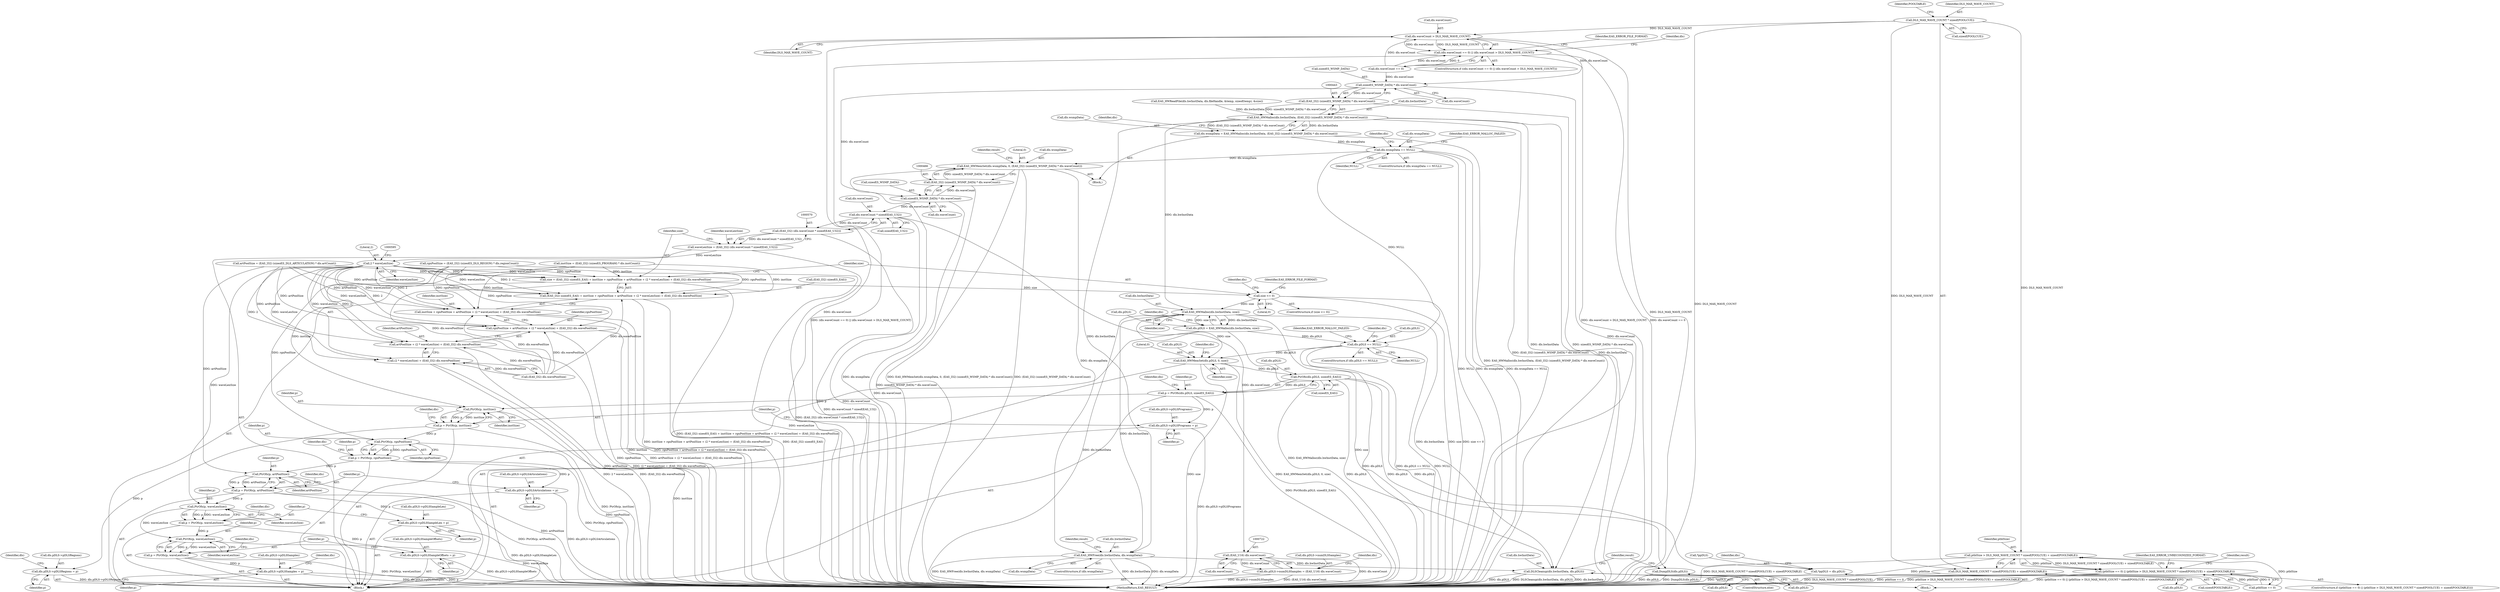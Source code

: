 digraph "0_Android_cadfb7a3c96d4fef06656cf37143e1b3e62cae86@API" {
"1000395" [label="(Call,DLS_MAX_WAVE_COUNT * sizeof(POOLCUE))"];
"1000392" [label="(Call,ptblSize > DLS_MAX_WAVE_COUNT * sizeof(POOLCUE) + sizeof(POOLTABLE))"];
"1000388" [label="(Call,(ptblSize == 0) || (ptblSize > DLS_MAX_WAVE_COUNT * sizeof(POOLCUE) + sizeof(POOLTABLE)))"];
"1000394" [label="(Call,DLS_MAX_WAVE_COUNT * sizeof(POOLCUE) + sizeof(POOLTABLE))"];
"1000425" [label="(Call,dls.waveCount > DLS_MAX_WAVE_COUNT)"];
"1000419" [label="(Call,(dls.waveCount == 0) || (dls.waveCount > DLS_MAX_WAVE_COUNT))"];
"1000444" [label="(Call,sizeof(S_WSMP_DATA) * dls.waveCount)"];
"1000442" [label="(Call,(EAS_I32) (sizeof(S_WSMP_DATA) * dls.waveCount))"];
"1000438" [label="(Call,EAS_HWMalloc(dls.hwInstData, (EAS_I32) (sizeof(S_WSMP_DATA) * dls.waveCount)))"];
"1000434" [label="(Call,dls.wsmpData = EAS_HWMalloc(dls.hwInstData, (EAS_I32) (sizeof(S_WSMP_DATA) * dls.waveCount)))"];
"1000451" [label="(Call,dls.wsmpData == NULL)"];
"1000460" [label="(Call,EAS_HWMemSet(dls.wsmpData, 0, (EAS_I32) (sizeof(S_WSMP_DATA) * dls.waveCount)))"];
"1000805" [label="(Call,EAS_HWFree(dls.hwInstData, dls.wsmpData))"];
"1000828" [label="(Call,DLSCleanup(dls.hwInstData, dls.pDLS))"];
"1000616" [label="(Call,dls.pDLS == NULL)"];
"1000625" [label="(Call,EAS_HWMemSet(dls.pDLS, 0, size))"];
"1000640" [label="(Call,PtrOfs(dls.pDLS, sizeof(S_EAS)))"];
"1000638" [label="(Call,p = PtrOfs(dls.pDLS, sizeof(S_EAS)))"];
"1000657" [label="(Call,dls.pDLS->pDLSPrograms = p)"];
"1000666" [label="(Call,PtrOfs(p, instSize))"];
"1000664" [label="(Call,p = PtrOfs(p, instSize))"];
"1000669" [label="(Call,dls.pDLS->pDLSRegions = p)"];
"1000689" [label="(Call,PtrOfs(p, rgnPoolSize))"];
"1000687" [label="(Call,p = PtrOfs(p, rgnPoolSize))"];
"1000703" [label="(Call,dls.pDLS->pDLSArticulations = p)"];
"1000712" [label="(Call,PtrOfs(p, artPoolSize))"];
"1000710" [label="(Call,p = PtrOfs(p, artPoolSize))"];
"1000726" [label="(Call,dls.pDLS->pDLSSampleLen = p)"];
"1000735" [label="(Call,PtrOfs(p, waveLenSize))"];
"1000733" [label="(Call,p = PtrOfs(p, waveLenSize))"];
"1000738" [label="(Call,dls.pDLS->pDLSSampleOffsets = p)"];
"1000747" [label="(Call,PtrOfs(p, waveLenSize))"];
"1000745" [label="(Call,p = PtrOfs(p, waveLenSize))"];
"1000750" [label="(Call,dls.pDLS->pDLSSamples = p)"];
"1000817" [label="(Call,*ppDLS = dls.pDLS)"];
"1000823" [label="(Call,DumpDLS(dls.pDLS))"];
"1000610" [label="(Call,EAS_HWMalloc(dls.hwInstData, size))"];
"1000606" [label="(Call,dls.pDLS = EAS_HWMalloc(dls.hwInstData, size))"];
"1000467" [label="(Call,sizeof(S_WSMP_DATA) * dls.waveCount)"];
"1000465" [label="(Call,(EAS_I32) (sizeof(S_WSMP_DATA) * dls.waveCount))"];
"1000571" [label="(Call,dls.waveCount * sizeof(EAS_U32))"];
"1000569" [label="(Call,(EAS_I32) (dls.waveCount * sizeof(EAS_U32)))"];
"1000567" [label="(Call,waveLenSize = (EAS_I32) (dls.waveCount * sizeof(EAS_U32)))"];
"1000591" [label="(Call,2 * waveLenSize)"];
"1000577" [label="(Call,size = (EAS_I32) sizeof(S_EAS) + instSize + rgnPoolSize + artPoolSize + (2 * waveLenSize) + (EAS_I32) dls.wavePoolSize)"];
"1000600" [label="(Call,size <= 0)"];
"1000579" [label="(Call,(EAS_I32) sizeof(S_EAS) + instSize + rgnPoolSize + artPoolSize + (2 * waveLenSize) + (EAS_I32) dls.wavePoolSize)"];
"1000584" [label="(Call,instSize + rgnPoolSize + artPoolSize + (2 * waveLenSize) + (EAS_I32) dls.wavePoolSize)"];
"1000586" [label="(Call,rgnPoolSize + artPoolSize + (2 * waveLenSize) + (EAS_I32) dls.wavePoolSize)"];
"1000588" [label="(Call,artPoolSize + (2 * waveLenSize) + (EAS_I32) dls.wavePoolSize)"];
"1000590" [label="(Call,(2 * waveLenSize) + (EAS_I32) dls.wavePoolSize)"];
"1000721" [label="(Call,(EAS_U16) dls.waveCount)"];
"1000715" [label="(Call,dls.pDLS->numDLSSamples = (EAS_U16) dls.waveCount)"];
"1000713" [label="(Identifier,p)"];
"1000615" [label="(ControlStructure,if (dls.pDLS == NULL))"];
"1000433" [label="(Identifier,EAS_ERROR_FILE_FORMAT)"];
"1000445" [label="(Call,sizeof(S_WSMP_DATA))"];
"1000836" [label="(Identifier,result)"];
"1000213" [label="(Call,EAS_HWReadFile(dls.hwInstData, dls.fileHandle, &temp, sizeof(temp), &size))"];
"1000689" [label="(Call,PtrOfs(p, rgnPoolSize))"];
"1000749" [label="(Identifier,waveLenSize)"];
"1000748" [label="(Identifier,p)"];
"1000721" [label="(Call,(EAS_U16) dls.waveCount)"];
"1000611" [label="(Call,dls.hwInstData)"];
"1000467" [label="(Call,sizeof(S_WSMP_DATA) * dls.waveCount)"];
"1000599" [label="(ControlStructure,if (size <= 0))"];
"1000580" [label="(Call,(EAS_I32) sizeof(S_EAS))"];
"1000716" [label="(Call,dls.pDLS->numDLSSamples)"];
"1000639" [label="(Identifier,p)"];
"1000669" [label="(Call,dls.pDLS->pDLSRegions = p)"];
"1000667" [label="(Identifier,p)"];
"1000704" [label="(Call,dls.pDLS->pDLSArticulations)"];
"1000594" [label="(Call,(EAS_I32) dls.wavePoolSize)"];
"1000712" [label="(Call,PtrOfs(p, artPoolSize))"];
"1000404" [label="(Identifier,EAS_ERROR_UNRECOGNIZED_FORMAT)"];
"1000756" [label="(Identifier,p)"];
"1000747" [label="(Call,PtrOfs(p, waveLenSize))"];
"1000484" [label="(Block,)"];
"1000408" [label="(Identifier,result)"];
"1000399" [label="(Call,sizeof(POOLTABLE))"];
"1000691" [label="(Identifier,rgnPoolSize)"];
"1000820" [label="(Call,dls.pDLS)"];
"1000666" [label="(Call,PtrOfs(p, instSize))"];
"1000400" [label="(Identifier,POOLTABLE)"];
"1000557" [label="(Call,artPoolSize = (EAS_I32) (sizeof(S_DLS_ARTICULATION) * dls.artCount))"];
"1000620" [label="(Identifier,NULL)"];
"1000668" [label="(Identifier,instSize)"];
"1000461" [label="(Call,dls.wsmpData)"];
"1000591" [label="(Call,2 * waveLenSize)"];
"1000829" [label="(Call,dls.hwInstData)"];
"1000823" [label="(Call,DumpDLS(dls.pDLS))"];
"1000630" [label="(Identifier,size)"];
"1000626" [label="(Call,dls.pDLS)"];
"1000460" [label="(Call,EAS_HWMemSet(dls.wsmpData, 0, (EAS_I32) (sizeof(S_WSMP_DATA) * dls.waveCount)))"];
"1000837" [label="(MethodReturn,EAS_RESULT)"];
"1000606" [label="(Call,dls.pDLS = EAS_HWMalloc(dls.hwInstData, size))"];
"1000703" [label="(Call,dls.pDLS->pDLSArticulations = p)"];
"1000610" [label="(Call,EAS_HWMalloc(dls.hwInstData, size))"];
"1000657" [label="(Call,dls.pDLS->pDLSPrograms = p)"];
"1000579" [label="(Call,(EAS_I32) sizeof(S_EAS) + instSize + rgnPoolSize + artPoolSize + (2 * waveLenSize) + (EAS_I32) dls.wavePoolSize)"];
"1000675" [label="(Identifier,p)"];
"1000737" [label="(Identifier,waveLenSize)"];
"1000710" [label="(Call,p = PtrOfs(p, artPoolSize))"];
"1000393" [label="(Identifier,ptblSize)"];
"1000395" [label="(Call,DLS_MAX_WAVE_COUNT * sizeof(POOLCUE))"];
"1000806" [label="(Call,dls.hwInstData)"];
"1000670" [label="(Call,dls.pDLS->pDLSRegions)"];
"1000711" [label="(Identifier,p)"];
"1000736" [label="(Identifier,p)"];
"1000571" [label="(Call,dls.waveCount * sizeof(EAS_U32))"];
"1000590" [label="(Call,(2 * waveLenSize) + (EAS_I32) dls.wavePoolSize)"];
"1000649" [label="(Identifier,dls)"];
"1000672" [label="(Identifier,dls)"];
"1000732" [label="(Identifier,p)"];
"1000462" [label="(Identifier,dls)"];
"1000474" [label="(Identifier,result)"];
"1000814" [label="(Identifier,result)"];
"1000426" [label="(Call,dls.waveCount)"];
"1000425" [label="(Call,dls.waveCount > DLS_MAX_WAVE_COUNT)"];
"1000468" [label="(Call,sizeof(S_WSMP_DATA))"];
"1000714" [label="(Identifier,artPoolSize)"];
"1000465" [label="(Call,(EAS_I32) (sizeof(S_WSMP_DATA) * dls.waveCount))"];
"1000825" [label="(Identifier,dls)"];
"1000394" [label="(Call,DLS_MAX_WAVE_COUNT * sizeof(POOLCUE) + sizeof(POOLTABLE))"];
"1000455" [label="(Identifier,NULL)"];
"1000817" [label="(Call,*ppDLS = dls.pDLS)"];
"1000588" [label="(Call,artPoolSize + (2 * waveLenSize) + (EAS_I32) dls.wavePoolSize)"];
"1000735" [label="(Call,PtrOfs(p, waveLenSize))"];
"1000396" [label="(Identifier,DLS_MAX_WAVE_COUNT)"];
"1000744" [label="(Identifier,p)"];
"1000452" [label="(Call,dls.wsmpData)"];
"1000450" [label="(ControlStructure,if (dls.wsmpData == NULL))"];
"1000644" [label="(Call,sizeof(S_EAS))"];
"1000601" [label="(Identifier,size)"];
"1000420" [label="(Call,dls.waveCount == 0)"];
"1000664" [label="(Call,p = PtrOfs(p, instSize))"];
"1000759" [label="(Identifier,dls)"];
"1000805" [label="(Call,EAS_HWFree(dls.hwInstData, dls.wsmpData))"];
"1000600" [label="(Call,size <= 0)"];
"1000723" [label="(Call,dls.waveCount)"];
"1000627" [label="(Identifier,dls)"];
"1000451" [label="(Call,dls.wsmpData == NULL)"];
"1000453" [label="(Identifier,dls)"];
"1000741" [label="(Identifier,dls)"];
"1000614" [label="(Identifier,size)"];
"1000589" [label="(Identifier,artPoolSize)"];
"1000434" [label="(Call,dls.wsmpData = EAS_HWMalloc(dls.hwInstData, (EAS_I32) (sizeof(S_WSMP_DATA) * dls.waveCount)))"];
"1000753" [label="(Identifier,dls)"];
"1000618" [label="(Identifier,dls)"];
"1000392" [label="(Call,ptblSize > DLS_MAX_WAVE_COUNT * sizeof(POOLCUE) + sizeof(POOLTABLE))"];
"1000444" [label="(Call,sizeof(S_WSMP_DATA) * dls.waveCount)"];
"1000418" [label="(ControlStructure,if ((dls.waveCount == 0) || (dls.waveCount > DLS_MAX_WAVE_COUNT)))"];
"1000593" [label="(Identifier,waveLenSize)"];
"1000734" [label="(Identifier,p)"];
"1000543" [label="(Call,rgnPoolSize = (EAS_I32) (sizeof(S_DLS_REGION) * dls.regionCount))"];
"1000727" [label="(Call,dls.pDLS->pDLSSampleLen)"];
"1000577" [label="(Call,size = (EAS_I32) sizeof(S_EAS) + instSize + rgnPoolSize + artPoolSize + (2 * waveLenSize) + (EAS_I32) dls.wavePoolSize)"];
"1000746" [label="(Identifier,p)"];
"1000388" [label="(Call,(ptblSize == 0) || (ptblSize > DLS_MAX_WAVE_COUNT * sizeof(POOLCUE) + sizeof(POOLTABLE)))"];
"1000568" [label="(Identifier,waveLenSize)"];
"1000738" [label="(Call,dls.pDLS->pDLSSampleOffsets = p)"];
"1000429" [label="(Identifier,DLS_MAX_WAVE_COUNT)"];
"1000586" [label="(Call,rgnPoolSize + artPoolSize + (2 * waveLenSize) + (EAS_I32) dls.wavePoolSize)"];
"1000801" [label="(ControlStructure,if (dls.wsmpData))"];
"1000695" [label="(Identifier,dls)"];
"1000688" [label="(Identifier,p)"];
"1000575" [label="(Call,sizeof(EAS_U32))"];
"1000663" [label="(Identifier,p)"];
"1000816" [label="(Block,)"];
"1000658" [label="(Call,dls.pDLS->pDLSPrograms)"];
"1000585" [label="(Identifier,instSize)"];
"1000592" [label="(Literal,2)"];
"1000439" [label="(Call,dls.hwInstData)"];
"1000751" [label="(Call,dls.pDLS->pDLSSamples)"];
"1000389" [label="(Call,ptblSize == 0)"];
"1000569" [label="(Call,(EAS_I32) (dls.waveCount * sizeof(EAS_U32)))"];
"1000442" [label="(Call,(EAS_I32) (sizeof(S_WSMP_DATA) * dls.waveCount))"];
"1000690" [label="(Identifier,p)"];
"1000572" [label="(Call,dls.waveCount)"];
"1000809" [label="(Call,dls.wsmpData)"];
"1000718" [label="(Identifier,dls)"];
"1000602" [label="(Literal,0)"];
"1000827" [label="(ControlStructure,else)"];
"1000155" [label="(Block,)"];
"1000470" [label="(Call,dls.waveCount)"];
"1000608" [label="(Identifier,dls)"];
"1000641" [label="(Call,dls.pDLS)"];
"1000715" [label="(Call,dls.pDLS->numDLSSamples = (EAS_U16) dls.waveCount)"];
"1000745" [label="(Call,p = PtrOfs(p, waveLenSize))"];
"1000464" [label="(Literal,0)"];
"1000638" [label="(Call,p = PtrOfs(dls.pDLS, sizeof(S_EAS)))"];
"1000584" [label="(Call,instSize + rgnPoolSize + artPoolSize + (2 * waveLenSize) + (EAS_I32) dls.wavePoolSize)"];
"1000447" [label="(Call,dls.waveCount)"];
"1000818" [label="(Call,*ppDLS)"];
"1000616" [label="(Call,dls.pDLS == NULL)"];
"1000397" [label="(Call,sizeof(POOLCUE))"];
"1000640" [label="(Call,PtrOfs(dls.pDLS, sizeof(S_EAS)))"];
"1000436" [label="(Identifier,dls)"];
"1000578" [label="(Identifier,size)"];
"1000665" [label="(Identifier,p)"];
"1000533" [label="(Call,instSize = (EAS_I32) (sizeof(S_PROGRAM) * dls.instCount))"];
"1000625" [label="(Call,EAS_HWMemSet(dls.pDLS, 0, size))"];
"1000733" [label="(Call,p = PtrOfs(p, waveLenSize))"];
"1000438" [label="(Call,EAS_HWMalloc(dls.hwInstData, (EAS_I32) (sizeof(S_WSMP_DATA) * dls.waveCount)))"];
"1000726" [label="(Call,dls.pDLS->pDLSSampleLen = p)"];
"1000729" [label="(Identifier,dls)"];
"1000828" [label="(Call,DLSCleanup(dls.hwInstData, dls.pDLS))"];
"1000435" [label="(Call,dls.wsmpData)"];
"1000419" [label="(Call,(dls.waveCount == 0) || (dls.waveCount > DLS_MAX_WAVE_COUNT))"];
"1000605" [label="(Identifier,EAS_ERROR_FILE_FORMAT)"];
"1000634" [label="(Identifier,dls)"];
"1000459" [label="(Identifier,EAS_ERROR_MALLOC_FAILED)"];
"1000679" [label="(Identifier,dls)"];
"1000709" [label="(Identifier,p)"];
"1000607" [label="(Call,dls.pDLS)"];
"1000687" [label="(Call,p = PtrOfs(p, rgnPoolSize))"];
"1000387" [label="(ControlStructure,if ((ptblSize == 0) || (ptblSize > DLS_MAX_WAVE_COUNT * sizeof(POOLCUE) + sizeof(POOLTABLE))))"];
"1000739" [label="(Call,dls.pDLS->pDLSSampleOffsets)"];
"1000617" [label="(Call,dls.pDLS)"];
"1000832" [label="(Call,dls.pDLS)"];
"1000624" [label="(Identifier,EAS_ERROR_MALLOC_FAILED)"];
"1000824" [label="(Call,dls.pDLS)"];
"1000629" [label="(Literal,0)"];
"1000750" [label="(Call,dls.pDLS->pDLSSamples = p)"];
"1000587" [label="(Identifier,rgnPoolSize)"];
"1000567" [label="(Call,waveLenSize = (EAS_I32) (dls.waveCount * sizeof(EAS_U32)))"];
"1000395" -> "1000394"  [label="AST: "];
"1000395" -> "1000397"  [label="CFG: "];
"1000396" -> "1000395"  [label="AST: "];
"1000397" -> "1000395"  [label="AST: "];
"1000400" -> "1000395"  [label="CFG: "];
"1000395" -> "1000837"  [label="DDG: DLS_MAX_WAVE_COUNT"];
"1000395" -> "1000392"  [label="DDG: DLS_MAX_WAVE_COUNT"];
"1000395" -> "1000394"  [label="DDG: DLS_MAX_WAVE_COUNT"];
"1000395" -> "1000425"  [label="DDG: DLS_MAX_WAVE_COUNT"];
"1000392" -> "1000388"  [label="AST: "];
"1000392" -> "1000394"  [label="CFG: "];
"1000393" -> "1000392"  [label="AST: "];
"1000394" -> "1000392"  [label="AST: "];
"1000388" -> "1000392"  [label="CFG: "];
"1000392" -> "1000837"  [label="DDG: DLS_MAX_WAVE_COUNT * sizeof(POOLCUE) + sizeof(POOLTABLE)"];
"1000392" -> "1000837"  [label="DDG: ptblSize"];
"1000392" -> "1000388"  [label="DDG: ptblSize"];
"1000392" -> "1000388"  [label="DDG: DLS_MAX_WAVE_COUNT * sizeof(POOLCUE) + sizeof(POOLTABLE)"];
"1000389" -> "1000392"  [label="DDG: ptblSize"];
"1000388" -> "1000387"  [label="AST: "];
"1000388" -> "1000389"  [label="CFG: "];
"1000389" -> "1000388"  [label="AST: "];
"1000404" -> "1000388"  [label="CFG: "];
"1000408" -> "1000388"  [label="CFG: "];
"1000388" -> "1000837"  [label="DDG: ptblSize == 0"];
"1000388" -> "1000837"  [label="DDG: ptblSize > DLS_MAX_WAVE_COUNT * sizeof(POOLCUE) + sizeof(POOLTABLE)"];
"1000388" -> "1000837"  [label="DDG: (ptblSize == 0) || (ptblSize > DLS_MAX_WAVE_COUNT * sizeof(POOLCUE) + sizeof(POOLTABLE))"];
"1000389" -> "1000388"  [label="DDG: ptblSize"];
"1000389" -> "1000388"  [label="DDG: 0"];
"1000394" -> "1000399"  [label="CFG: "];
"1000399" -> "1000394"  [label="AST: "];
"1000394" -> "1000837"  [label="DDG: DLS_MAX_WAVE_COUNT * sizeof(POOLCUE)"];
"1000425" -> "1000419"  [label="AST: "];
"1000425" -> "1000429"  [label="CFG: "];
"1000426" -> "1000425"  [label="AST: "];
"1000429" -> "1000425"  [label="AST: "];
"1000419" -> "1000425"  [label="CFG: "];
"1000425" -> "1000837"  [label="DDG: dls.waveCount"];
"1000425" -> "1000837"  [label="DDG: DLS_MAX_WAVE_COUNT"];
"1000425" -> "1000419"  [label="DDG: dls.waveCount"];
"1000425" -> "1000419"  [label="DDG: DLS_MAX_WAVE_COUNT"];
"1000420" -> "1000425"  [label="DDG: dls.waveCount"];
"1000425" -> "1000444"  [label="DDG: dls.waveCount"];
"1000419" -> "1000418"  [label="AST: "];
"1000419" -> "1000420"  [label="CFG: "];
"1000420" -> "1000419"  [label="AST: "];
"1000433" -> "1000419"  [label="CFG: "];
"1000436" -> "1000419"  [label="CFG: "];
"1000419" -> "1000837"  [label="DDG: dls.waveCount == 0"];
"1000419" -> "1000837"  [label="DDG: dls.waveCount > DLS_MAX_WAVE_COUNT"];
"1000419" -> "1000837"  [label="DDG: (dls.waveCount == 0) || (dls.waveCount > DLS_MAX_WAVE_COUNT)"];
"1000420" -> "1000419"  [label="DDG: dls.waveCount"];
"1000420" -> "1000419"  [label="DDG: 0"];
"1000444" -> "1000442"  [label="AST: "];
"1000444" -> "1000447"  [label="CFG: "];
"1000445" -> "1000444"  [label="AST: "];
"1000447" -> "1000444"  [label="AST: "];
"1000442" -> "1000444"  [label="CFG: "];
"1000444" -> "1000837"  [label="DDG: dls.waveCount"];
"1000444" -> "1000442"  [label="DDG: dls.waveCount"];
"1000420" -> "1000444"  [label="DDG: dls.waveCount"];
"1000444" -> "1000467"  [label="DDG: dls.waveCount"];
"1000442" -> "1000438"  [label="AST: "];
"1000443" -> "1000442"  [label="AST: "];
"1000438" -> "1000442"  [label="CFG: "];
"1000442" -> "1000837"  [label="DDG: sizeof(S_WSMP_DATA) * dls.waveCount"];
"1000442" -> "1000438"  [label="DDG: sizeof(S_WSMP_DATA) * dls.waveCount"];
"1000438" -> "1000434"  [label="AST: "];
"1000439" -> "1000438"  [label="AST: "];
"1000434" -> "1000438"  [label="CFG: "];
"1000438" -> "1000837"  [label="DDG: (EAS_I32) (sizeof(S_WSMP_DATA) * dls.waveCount)"];
"1000438" -> "1000837"  [label="DDG: dls.hwInstData"];
"1000438" -> "1000434"  [label="DDG: dls.hwInstData"];
"1000438" -> "1000434"  [label="DDG: (EAS_I32) (sizeof(S_WSMP_DATA) * dls.waveCount)"];
"1000213" -> "1000438"  [label="DDG: dls.hwInstData"];
"1000438" -> "1000610"  [label="DDG: dls.hwInstData"];
"1000438" -> "1000805"  [label="DDG: dls.hwInstData"];
"1000438" -> "1000828"  [label="DDG: dls.hwInstData"];
"1000434" -> "1000155"  [label="AST: "];
"1000435" -> "1000434"  [label="AST: "];
"1000453" -> "1000434"  [label="CFG: "];
"1000434" -> "1000837"  [label="DDG: EAS_HWMalloc(dls.hwInstData, (EAS_I32) (sizeof(S_WSMP_DATA) * dls.waveCount))"];
"1000434" -> "1000451"  [label="DDG: dls.wsmpData"];
"1000451" -> "1000450"  [label="AST: "];
"1000451" -> "1000455"  [label="CFG: "];
"1000452" -> "1000451"  [label="AST: "];
"1000455" -> "1000451"  [label="AST: "];
"1000459" -> "1000451"  [label="CFG: "];
"1000462" -> "1000451"  [label="CFG: "];
"1000451" -> "1000837"  [label="DDG: NULL"];
"1000451" -> "1000837"  [label="DDG: dls.wsmpData"];
"1000451" -> "1000837"  [label="DDG: dls.wsmpData == NULL"];
"1000451" -> "1000460"  [label="DDG: dls.wsmpData"];
"1000451" -> "1000616"  [label="DDG: NULL"];
"1000460" -> "1000155"  [label="AST: "];
"1000460" -> "1000465"  [label="CFG: "];
"1000461" -> "1000460"  [label="AST: "];
"1000464" -> "1000460"  [label="AST: "];
"1000465" -> "1000460"  [label="AST: "];
"1000474" -> "1000460"  [label="CFG: "];
"1000460" -> "1000837"  [label="DDG: dls.wsmpData"];
"1000460" -> "1000837"  [label="DDG: EAS_HWMemSet(dls.wsmpData, 0, (EAS_I32) (sizeof(S_WSMP_DATA) * dls.waveCount))"];
"1000460" -> "1000837"  [label="DDG: (EAS_I32) (sizeof(S_WSMP_DATA) * dls.waveCount)"];
"1000465" -> "1000460"  [label="DDG: sizeof(S_WSMP_DATA) * dls.waveCount"];
"1000460" -> "1000805"  [label="DDG: dls.wsmpData"];
"1000805" -> "1000801"  [label="AST: "];
"1000805" -> "1000809"  [label="CFG: "];
"1000806" -> "1000805"  [label="AST: "];
"1000809" -> "1000805"  [label="AST: "];
"1000814" -> "1000805"  [label="CFG: "];
"1000805" -> "1000837"  [label="DDG: EAS_HWFree(dls.hwInstData, dls.wsmpData)"];
"1000805" -> "1000837"  [label="DDG: dls.hwInstData"];
"1000805" -> "1000837"  [label="DDG: dls.wsmpData"];
"1000610" -> "1000805"  [label="DDG: dls.hwInstData"];
"1000805" -> "1000828"  [label="DDG: dls.hwInstData"];
"1000828" -> "1000827"  [label="AST: "];
"1000828" -> "1000832"  [label="CFG: "];
"1000829" -> "1000828"  [label="AST: "];
"1000832" -> "1000828"  [label="AST: "];
"1000836" -> "1000828"  [label="CFG: "];
"1000828" -> "1000837"  [label="DDG: dls.hwInstData"];
"1000828" -> "1000837"  [label="DDG: dls.pDLS"];
"1000828" -> "1000837"  [label="DDG: DLSCleanup(dls.hwInstData, dls.pDLS)"];
"1000610" -> "1000828"  [label="DDG: dls.hwInstData"];
"1000640" -> "1000828"  [label="DDG: dls.pDLS"];
"1000616" -> "1000615"  [label="AST: "];
"1000616" -> "1000620"  [label="CFG: "];
"1000617" -> "1000616"  [label="AST: "];
"1000620" -> "1000616"  [label="AST: "];
"1000624" -> "1000616"  [label="CFG: "];
"1000627" -> "1000616"  [label="CFG: "];
"1000616" -> "1000837"  [label="DDG: dls.pDLS"];
"1000616" -> "1000837"  [label="DDG: dls.pDLS == NULL"];
"1000616" -> "1000837"  [label="DDG: NULL"];
"1000606" -> "1000616"  [label="DDG: dls.pDLS"];
"1000616" -> "1000625"  [label="DDG: dls.pDLS"];
"1000625" -> "1000484"  [label="AST: "];
"1000625" -> "1000630"  [label="CFG: "];
"1000626" -> "1000625"  [label="AST: "];
"1000629" -> "1000625"  [label="AST: "];
"1000630" -> "1000625"  [label="AST: "];
"1000634" -> "1000625"  [label="CFG: "];
"1000625" -> "1000837"  [label="DDG: size"];
"1000625" -> "1000837"  [label="DDG: EAS_HWMemSet(dls.pDLS, 0, size)"];
"1000610" -> "1000625"  [label="DDG: size"];
"1000625" -> "1000640"  [label="DDG: dls.pDLS"];
"1000640" -> "1000638"  [label="AST: "];
"1000640" -> "1000644"  [label="CFG: "];
"1000641" -> "1000640"  [label="AST: "];
"1000644" -> "1000640"  [label="AST: "];
"1000638" -> "1000640"  [label="CFG: "];
"1000640" -> "1000638"  [label="DDG: dls.pDLS"];
"1000640" -> "1000817"  [label="DDG: dls.pDLS"];
"1000640" -> "1000823"  [label="DDG: dls.pDLS"];
"1000638" -> "1000484"  [label="AST: "];
"1000639" -> "1000638"  [label="AST: "];
"1000649" -> "1000638"  [label="CFG: "];
"1000638" -> "1000837"  [label="DDG: PtrOfs(dls.pDLS, sizeof(S_EAS))"];
"1000638" -> "1000657"  [label="DDG: p"];
"1000638" -> "1000666"  [label="DDG: p"];
"1000657" -> "1000484"  [label="AST: "];
"1000657" -> "1000663"  [label="CFG: "];
"1000658" -> "1000657"  [label="AST: "];
"1000663" -> "1000657"  [label="AST: "];
"1000665" -> "1000657"  [label="CFG: "];
"1000657" -> "1000837"  [label="DDG: dls.pDLS->pDLSPrograms"];
"1000666" -> "1000664"  [label="AST: "];
"1000666" -> "1000668"  [label="CFG: "];
"1000667" -> "1000666"  [label="AST: "];
"1000668" -> "1000666"  [label="AST: "];
"1000664" -> "1000666"  [label="CFG: "];
"1000666" -> "1000837"  [label="DDG: instSize"];
"1000666" -> "1000664"  [label="DDG: p"];
"1000666" -> "1000664"  [label="DDG: instSize"];
"1000533" -> "1000666"  [label="DDG: instSize"];
"1000664" -> "1000484"  [label="AST: "];
"1000665" -> "1000664"  [label="AST: "];
"1000672" -> "1000664"  [label="CFG: "];
"1000664" -> "1000837"  [label="DDG: PtrOfs(p, instSize)"];
"1000664" -> "1000669"  [label="DDG: p"];
"1000664" -> "1000689"  [label="DDG: p"];
"1000669" -> "1000484"  [label="AST: "];
"1000669" -> "1000675"  [label="CFG: "];
"1000670" -> "1000669"  [label="AST: "];
"1000675" -> "1000669"  [label="AST: "];
"1000679" -> "1000669"  [label="CFG: "];
"1000669" -> "1000837"  [label="DDG: dls.pDLS->pDLSRegions"];
"1000689" -> "1000687"  [label="AST: "];
"1000689" -> "1000691"  [label="CFG: "];
"1000690" -> "1000689"  [label="AST: "];
"1000691" -> "1000689"  [label="AST: "];
"1000687" -> "1000689"  [label="CFG: "];
"1000689" -> "1000837"  [label="DDG: rgnPoolSize"];
"1000689" -> "1000687"  [label="DDG: p"];
"1000689" -> "1000687"  [label="DDG: rgnPoolSize"];
"1000543" -> "1000689"  [label="DDG: rgnPoolSize"];
"1000687" -> "1000484"  [label="AST: "];
"1000688" -> "1000687"  [label="AST: "];
"1000695" -> "1000687"  [label="CFG: "];
"1000687" -> "1000837"  [label="DDG: PtrOfs(p, rgnPoolSize)"];
"1000687" -> "1000703"  [label="DDG: p"];
"1000687" -> "1000712"  [label="DDG: p"];
"1000703" -> "1000484"  [label="AST: "];
"1000703" -> "1000709"  [label="CFG: "];
"1000704" -> "1000703"  [label="AST: "];
"1000709" -> "1000703"  [label="AST: "];
"1000711" -> "1000703"  [label="CFG: "];
"1000703" -> "1000837"  [label="DDG: dls.pDLS->pDLSArticulations"];
"1000712" -> "1000710"  [label="AST: "];
"1000712" -> "1000714"  [label="CFG: "];
"1000713" -> "1000712"  [label="AST: "];
"1000714" -> "1000712"  [label="AST: "];
"1000710" -> "1000712"  [label="CFG: "];
"1000712" -> "1000837"  [label="DDG: artPoolSize"];
"1000712" -> "1000710"  [label="DDG: p"];
"1000712" -> "1000710"  [label="DDG: artPoolSize"];
"1000557" -> "1000712"  [label="DDG: artPoolSize"];
"1000710" -> "1000484"  [label="AST: "];
"1000711" -> "1000710"  [label="AST: "];
"1000718" -> "1000710"  [label="CFG: "];
"1000710" -> "1000837"  [label="DDG: PtrOfs(p, artPoolSize)"];
"1000710" -> "1000726"  [label="DDG: p"];
"1000710" -> "1000735"  [label="DDG: p"];
"1000726" -> "1000484"  [label="AST: "];
"1000726" -> "1000732"  [label="CFG: "];
"1000727" -> "1000726"  [label="AST: "];
"1000732" -> "1000726"  [label="AST: "];
"1000734" -> "1000726"  [label="CFG: "];
"1000726" -> "1000837"  [label="DDG: dls.pDLS->pDLSSampleLen"];
"1000735" -> "1000733"  [label="AST: "];
"1000735" -> "1000737"  [label="CFG: "];
"1000736" -> "1000735"  [label="AST: "];
"1000737" -> "1000735"  [label="AST: "];
"1000733" -> "1000735"  [label="CFG: "];
"1000735" -> "1000733"  [label="DDG: p"];
"1000735" -> "1000733"  [label="DDG: waveLenSize"];
"1000591" -> "1000735"  [label="DDG: waveLenSize"];
"1000735" -> "1000747"  [label="DDG: waveLenSize"];
"1000733" -> "1000484"  [label="AST: "];
"1000734" -> "1000733"  [label="AST: "];
"1000741" -> "1000733"  [label="CFG: "];
"1000733" -> "1000738"  [label="DDG: p"];
"1000733" -> "1000747"  [label="DDG: p"];
"1000738" -> "1000484"  [label="AST: "];
"1000738" -> "1000744"  [label="CFG: "];
"1000739" -> "1000738"  [label="AST: "];
"1000744" -> "1000738"  [label="AST: "];
"1000746" -> "1000738"  [label="CFG: "];
"1000738" -> "1000837"  [label="DDG: dls.pDLS->pDLSSampleOffsets"];
"1000747" -> "1000745"  [label="AST: "];
"1000747" -> "1000749"  [label="CFG: "];
"1000748" -> "1000747"  [label="AST: "];
"1000749" -> "1000747"  [label="AST: "];
"1000745" -> "1000747"  [label="CFG: "];
"1000747" -> "1000837"  [label="DDG: waveLenSize"];
"1000747" -> "1000745"  [label="DDG: p"];
"1000747" -> "1000745"  [label="DDG: waveLenSize"];
"1000745" -> "1000484"  [label="AST: "];
"1000746" -> "1000745"  [label="AST: "];
"1000753" -> "1000745"  [label="CFG: "];
"1000745" -> "1000837"  [label="DDG: PtrOfs(p, waveLenSize)"];
"1000745" -> "1000750"  [label="DDG: p"];
"1000750" -> "1000484"  [label="AST: "];
"1000750" -> "1000756"  [label="CFG: "];
"1000751" -> "1000750"  [label="AST: "];
"1000756" -> "1000750"  [label="AST: "];
"1000759" -> "1000750"  [label="CFG: "];
"1000750" -> "1000837"  [label="DDG: dls.pDLS->pDLSSamples"];
"1000750" -> "1000837"  [label="DDG: p"];
"1000817" -> "1000816"  [label="AST: "];
"1000817" -> "1000820"  [label="CFG: "];
"1000818" -> "1000817"  [label="AST: "];
"1000820" -> "1000817"  [label="AST: "];
"1000825" -> "1000817"  [label="CFG: "];
"1000817" -> "1000837"  [label="DDG: *ppDLS"];
"1000823" -> "1000816"  [label="AST: "];
"1000823" -> "1000824"  [label="CFG: "];
"1000824" -> "1000823"  [label="AST: "];
"1000836" -> "1000823"  [label="CFG: "];
"1000823" -> "1000837"  [label="DDG: dls.pDLS"];
"1000823" -> "1000837"  [label="DDG: DumpDLS(dls.pDLS)"];
"1000610" -> "1000606"  [label="AST: "];
"1000610" -> "1000614"  [label="CFG: "];
"1000611" -> "1000610"  [label="AST: "];
"1000614" -> "1000610"  [label="AST: "];
"1000606" -> "1000610"  [label="CFG: "];
"1000610" -> "1000837"  [label="DDG: size"];
"1000610" -> "1000837"  [label="DDG: dls.hwInstData"];
"1000610" -> "1000606"  [label="DDG: dls.hwInstData"];
"1000610" -> "1000606"  [label="DDG: size"];
"1000600" -> "1000610"  [label="DDG: size"];
"1000606" -> "1000484"  [label="AST: "];
"1000607" -> "1000606"  [label="AST: "];
"1000618" -> "1000606"  [label="CFG: "];
"1000606" -> "1000837"  [label="DDG: EAS_HWMalloc(dls.hwInstData, size)"];
"1000467" -> "1000465"  [label="AST: "];
"1000467" -> "1000470"  [label="CFG: "];
"1000468" -> "1000467"  [label="AST: "];
"1000470" -> "1000467"  [label="AST: "];
"1000465" -> "1000467"  [label="CFG: "];
"1000467" -> "1000837"  [label="DDG: dls.waveCount"];
"1000467" -> "1000465"  [label="DDG: dls.waveCount"];
"1000467" -> "1000571"  [label="DDG: dls.waveCount"];
"1000466" -> "1000465"  [label="AST: "];
"1000465" -> "1000837"  [label="DDG: sizeof(S_WSMP_DATA) * dls.waveCount"];
"1000571" -> "1000569"  [label="AST: "];
"1000571" -> "1000575"  [label="CFG: "];
"1000572" -> "1000571"  [label="AST: "];
"1000575" -> "1000571"  [label="AST: "];
"1000569" -> "1000571"  [label="CFG: "];
"1000571" -> "1000837"  [label="DDG: dls.waveCount"];
"1000571" -> "1000569"  [label="DDG: dls.waveCount"];
"1000571" -> "1000721"  [label="DDG: dls.waveCount"];
"1000569" -> "1000567"  [label="AST: "];
"1000570" -> "1000569"  [label="AST: "];
"1000567" -> "1000569"  [label="CFG: "];
"1000569" -> "1000837"  [label="DDG: dls.waveCount * sizeof(EAS_U32)"];
"1000569" -> "1000567"  [label="DDG: dls.waveCount * sizeof(EAS_U32)"];
"1000567" -> "1000484"  [label="AST: "];
"1000568" -> "1000567"  [label="AST: "];
"1000578" -> "1000567"  [label="CFG: "];
"1000567" -> "1000837"  [label="DDG: (EAS_I32) (dls.waveCount * sizeof(EAS_U32))"];
"1000567" -> "1000591"  [label="DDG: waveLenSize"];
"1000591" -> "1000590"  [label="AST: "];
"1000591" -> "1000593"  [label="CFG: "];
"1000592" -> "1000591"  [label="AST: "];
"1000593" -> "1000591"  [label="AST: "];
"1000595" -> "1000591"  [label="CFG: "];
"1000591" -> "1000837"  [label="DDG: waveLenSize"];
"1000591" -> "1000577"  [label="DDG: 2"];
"1000591" -> "1000577"  [label="DDG: waveLenSize"];
"1000591" -> "1000579"  [label="DDG: 2"];
"1000591" -> "1000579"  [label="DDG: waveLenSize"];
"1000591" -> "1000584"  [label="DDG: 2"];
"1000591" -> "1000584"  [label="DDG: waveLenSize"];
"1000591" -> "1000586"  [label="DDG: 2"];
"1000591" -> "1000586"  [label="DDG: waveLenSize"];
"1000591" -> "1000588"  [label="DDG: 2"];
"1000591" -> "1000588"  [label="DDG: waveLenSize"];
"1000591" -> "1000590"  [label="DDG: 2"];
"1000591" -> "1000590"  [label="DDG: waveLenSize"];
"1000577" -> "1000484"  [label="AST: "];
"1000577" -> "1000579"  [label="CFG: "];
"1000578" -> "1000577"  [label="AST: "];
"1000579" -> "1000577"  [label="AST: "];
"1000601" -> "1000577"  [label="CFG: "];
"1000577" -> "1000837"  [label="DDG: (EAS_I32) sizeof(S_EAS) + instSize + rgnPoolSize + artPoolSize + (2 * waveLenSize) + (EAS_I32) dls.wavePoolSize"];
"1000533" -> "1000577"  [label="DDG: instSize"];
"1000543" -> "1000577"  [label="DDG: rgnPoolSize"];
"1000557" -> "1000577"  [label="DDG: artPoolSize"];
"1000594" -> "1000577"  [label="DDG: dls.wavePoolSize"];
"1000577" -> "1000600"  [label="DDG: size"];
"1000600" -> "1000599"  [label="AST: "];
"1000600" -> "1000602"  [label="CFG: "];
"1000601" -> "1000600"  [label="AST: "];
"1000602" -> "1000600"  [label="AST: "];
"1000605" -> "1000600"  [label="CFG: "];
"1000608" -> "1000600"  [label="CFG: "];
"1000600" -> "1000837"  [label="DDG: size <= 0"];
"1000600" -> "1000837"  [label="DDG: size"];
"1000579" -> "1000584"  [label="CFG: "];
"1000580" -> "1000579"  [label="AST: "];
"1000584" -> "1000579"  [label="AST: "];
"1000579" -> "1000837"  [label="DDG: (EAS_I32) sizeof(S_EAS)"];
"1000579" -> "1000837"  [label="DDG: instSize + rgnPoolSize + artPoolSize + (2 * waveLenSize) + (EAS_I32) dls.wavePoolSize"];
"1000533" -> "1000579"  [label="DDG: instSize"];
"1000543" -> "1000579"  [label="DDG: rgnPoolSize"];
"1000557" -> "1000579"  [label="DDG: artPoolSize"];
"1000594" -> "1000579"  [label="DDG: dls.wavePoolSize"];
"1000584" -> "1000586"  [label="CFG: "];
"1000585" -> "1000584"  [label="AST: "];
"1000586" -> "1000584"  [label="AST: "];
"1000584" -> "1000837"  [label="DDG: rgnPoolSize + artPoolSize + (2 * waveLenSize) + (EAS_I32) dls.wavePoolSize"];
"1000584" -> "1000837"  [label="DDG: instSize"];
"1000533" -> "1000584"  [label="DDG: instSize"];
"1000543" -> "1000584"  [label="DDG: rgnPoolSize"];
"1000557" -> "1000584"  [label="DDG: artPoolSize"];
"1000594" -> "1000584"  [label="DDG: dls.wavePoolSize"];
"1000586" -> "1000588"  [label="CFG: "];
"1000587" -> "1000586"  [label="AST: "];
"1000588" -> "1000586"  [label="AST: "];
"1000586" -> "1000837"  [label="DDG: artPoolSize + (2 * waveLenSize) + (EAS_I32) dls.wavePoolSize"];
"1000586" -> "1000837"  [label="DDG: rgnPoolSize"];
"1000543" -> "1000586"  [label="DDG: rgnPoolSize"];
"1000557" -> "1000586"  [label="DDG: artPoolSize"];
"1000594" -> "1000586"  [label="DDG: dls.wavePoolSize"];
"1000588" -> "1000590"  [label="CFG: "];
"1000589" -> "1000588"  [label="AST: "];
"1000590" -> "1000588"  [label="AST: "];
"1000588" -> "1000837"  [label="DDG: artPoolSize"];
"1000588" -> "1000837"  [label="DDG: (2 * waveLenSize) + (EAS_I32) dls.wavePoolSize"];
"1000557" -> "1000588"  [label="DDG: artPoolSize"];
"1000594" -> "1000588"  [label="DDG: dls.wavePoolSize"];
"1000590" -> "1000594"  [label="CFG: "];
"1000594" -> "1000590"  [label="AST: "];
"1000590" -> "1000837"  [label="DDG: 2 * waveLenSize"];
"1000590" -> "1000837"  [label="DDG: (EAS_I32) dls.wavePoolSize"];
"1000594" -> "1000590"  [label="DDG: dls.wavePoolSize"];
"1000721" -> "1000715"  [label="AST: "];
"1000721" -> "1000723"  [label="CFG: "];
"1000722" -> "1000721"  [label="AST: "];
"1000723" -> "1000721"  [label="AST: "];
"1000715" -> "1000721"  [label="CFG: "];
"1000721" -> "1000837"  [label="DDG: dls.waveCount"];
"1000721" -> "1000715"  [label="DDG: dls.waveCount"];
"1000715" -> "1000484"  [label="AST: "];
"1000716" -> "1000715"  [label="AST: "];
"1000729" -> "1000715"  [label="CFG: "];
"1000715" -> "1000837"  [label="DDG: dls.pDLS->numDLSSamples"];
"1000715" -> "1000837"  [label="DDG: (EAS_U16) dls.waveCount"];
}
